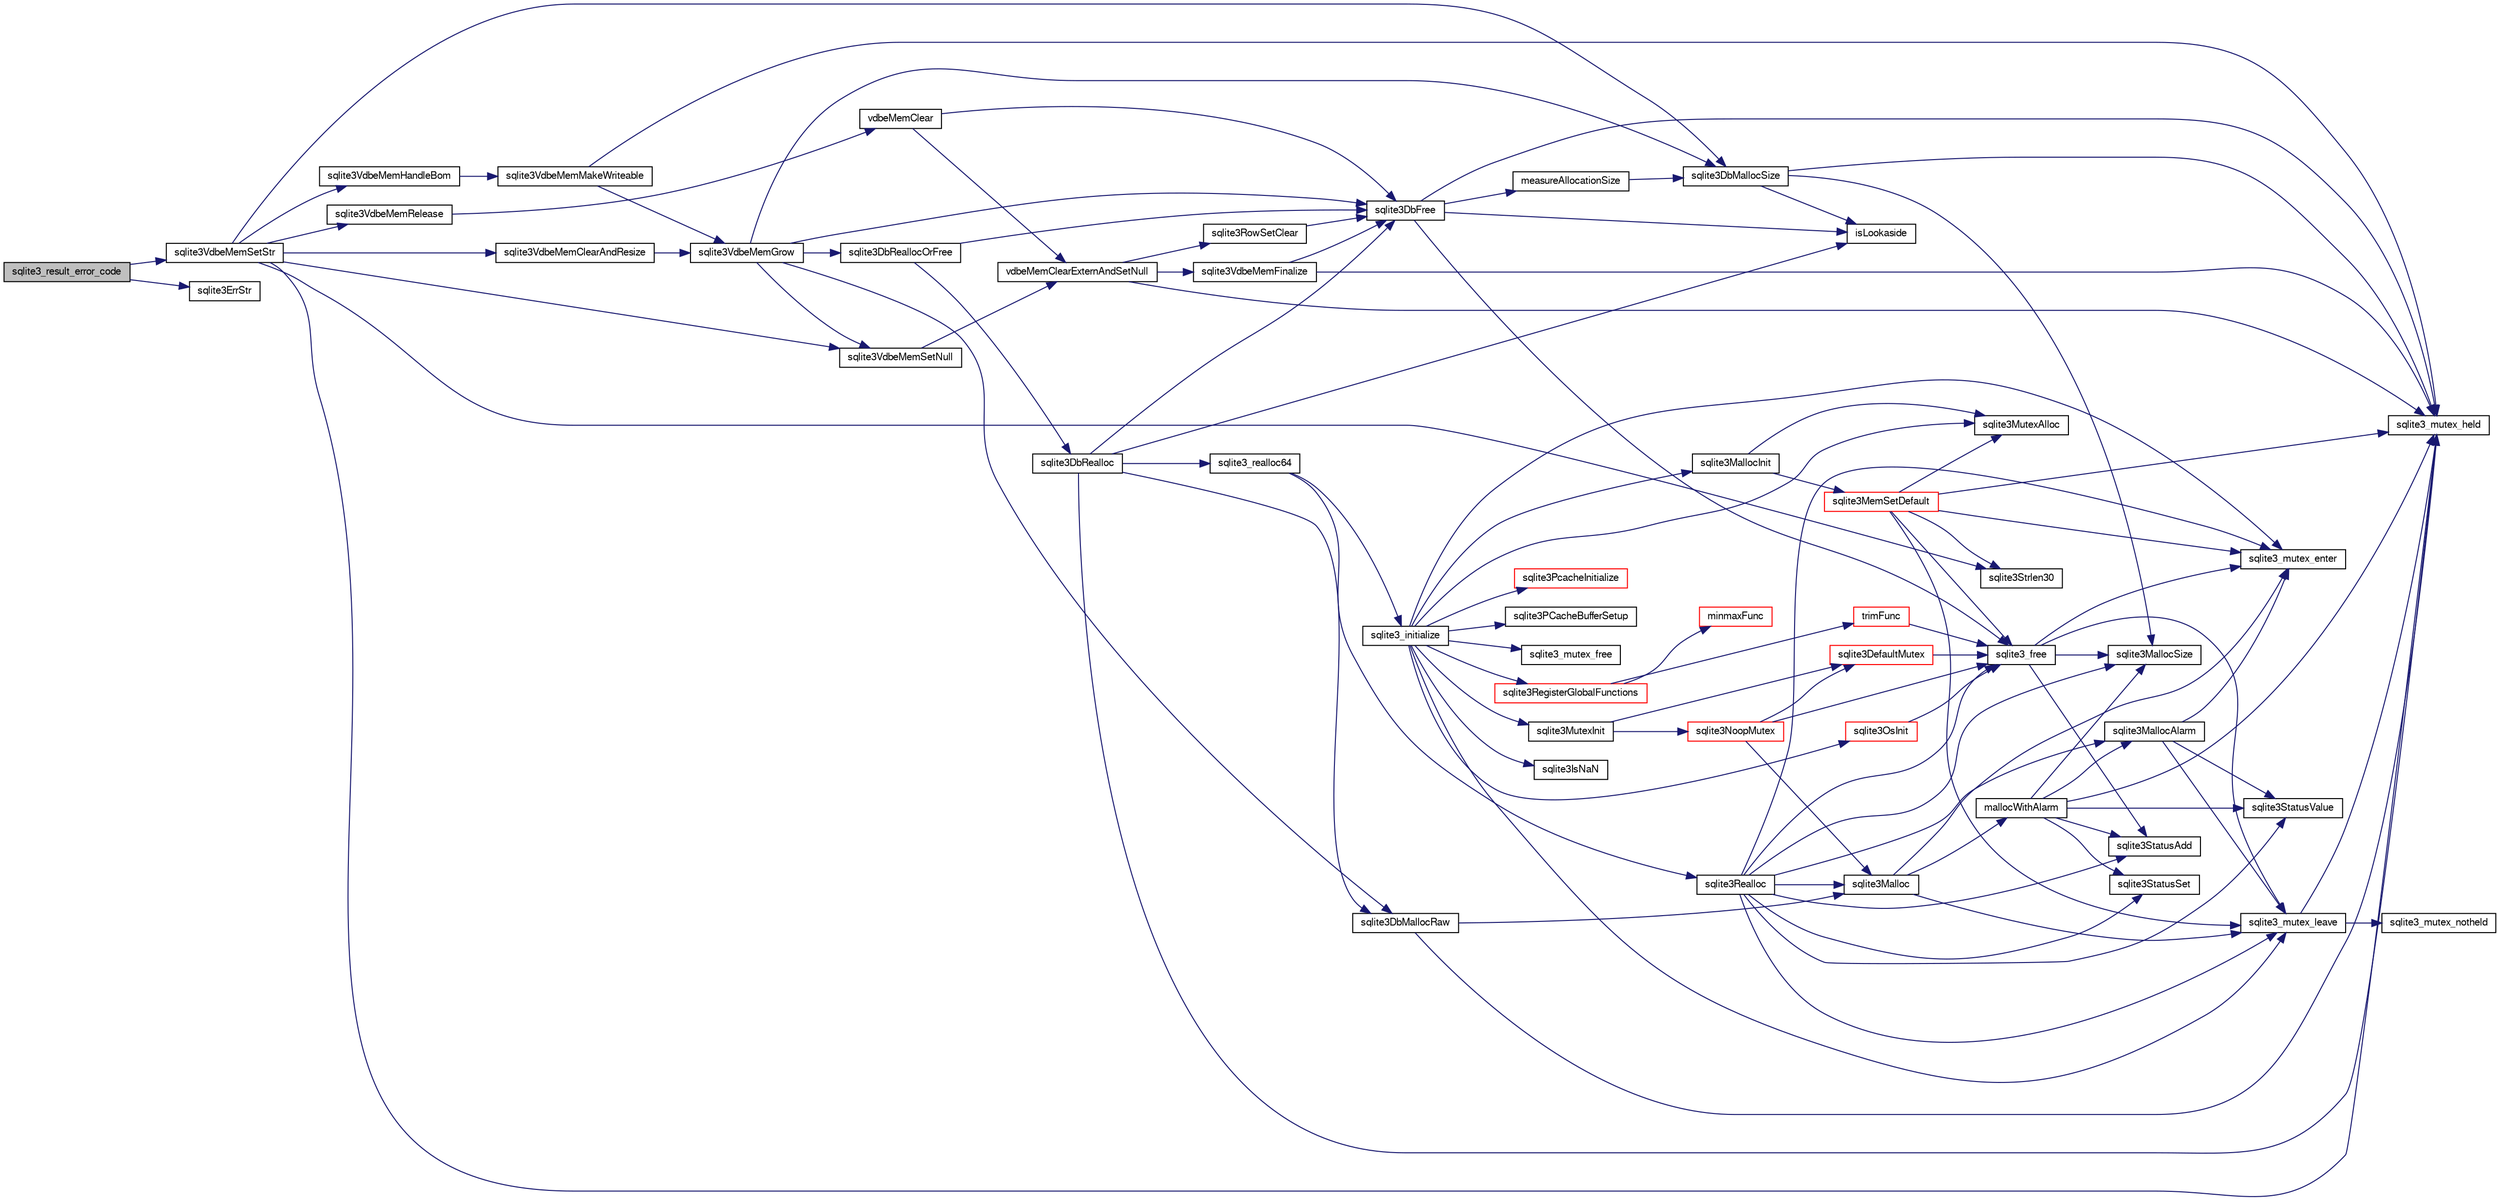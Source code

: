 digraph "sqlite3_result_error_code"
{
  edge [fontname="FreeSans",fontsize="10",labelfontname="FreeSans",labelfontsize="10"];
  node [fontname="FreeSans",fontsize="10",shape=record];
  rankdir="LR";
  Node69098 [label="sqlite3_result_error_code",height=0.2,width=0.4,color="black", fillcolor="grey75", style="filled", fontcolor="black"];
  Node69098 -> Node69099 [color="midnightblue",fontsize="10",style="solid",fontname="FreeSans"];
  Node69099 [label="sqlite3VdbeMemSetStr",height=0.2,width=0.4,color="black", fillcolor="white", style="filled",URL="$sqlite3_8c.html#a9697bec7c3b512483638ea3646191d7d"];
  Node69099 -> Node69100 [color="midnightblue",fontsize="10",style="solid",fontname="FreeSans"];
  Node69100 [label="sqlite3_mutex_held",height=0.2,width=0.4,color="black", fillcolor="white", style="filled",URL="$sqlite3_8c.html#acf77da68932b6bc163c5e68547ecc3e7"];
  Node69099 -> Node69101 [color="midnightblue",fontsize="10",style="solid",fontname="FreeSans"];
  Node69101 [label="sqlite3VdbeMemSetNull",height=0.2,width=0.4,color="black", fillcolor="white", style="filled",URL="$sqlite3_8c.html#ae01092c23aebaf8a3ebdf3954609b410"];
  Node69101 -> Node69102 [color="midnightblue",fontsize="10",style="solid",fontname="FreeSans"];
  Node69102 [label="vdbeMemClearExternAndSetNull",height=0.2,width=0.4,color="black", fillcolor="white", style="filled",URL="$sqlite3_8c.html#a29c41a360fb0e86b817777daf061230c"];
  Node69102 -> Node69100 [color="midnightblue",fontsize="10",style="solid",fontname="FreeSans"];
  Node69102 -> Node69103 [color="midnightblue",fontsize="10",style="solid",fontname="FreeSans"];
  Node69103 [label="sqlite3VdbeMemFinalize",height=0.2,width=0.4,color="black", fillcolor="white", style="filled",URL="$sqlite3_8c.html#a2568220f48ddef81b1c43e401042d9d2"];
  Node69103 -> Node69100 [color="midnightblue",fontsize="10",style="solid",fontname="FreeSans"];
  Node69103 -> Node69104 [color="midnightblue",fontsize="10",style="solid",fontname="FreeSans"];
  Node69104 [label="sqlite3DbFree",height=0.2,width=0.4,color="black", fillcolor="white", style="filled",URL="$sqlite3_8c.html#ac70ab821a6607b4a1b909582dc37a069"];
  Node69104 -> Node69100 [color="midnightblue",fontsize="10",style="solid",fontname="FreeSans"];
  Node69104 -> Node69105 [color="midnightblue",fontsize="10",style="solid",fontname="FreeSans"];
  Node69105 [label="measureAllocationSize",height=0.2,width=0.4,color="black", fillcolor="white", style="filled",URL="$sqlite3_8c.html#a45731e644a22fdb756e2b6337224217a"];
  Node69105 -> Node69106 [color="midnightblue",fontsize="10",style="solid",fontname="FreeSans"];
  Node69106 [label="sqlite3DbMallocSize",height=0.2,width=0.4,color="black", fillcolor="white", style="filled",URL="$sqlite3_8c.html#aa397e5a8a03495203a0767abf0a71f86"];
  Node69106 -> Node69107 [color="midnightblue",fontsize="10",style="solid",fontname="FreeSans"];
  Node69107 [label="sqlite3MallocSize",height=0.2,width=0.4,color="black", fillcolor="white", style="filled",URL="$sqlite3_8c.html#acf5d2a5f35270bafb050bd2def576955"];
  Node69106 -> Node69100 [color="midnightblue",fontsize="10",style="solid",fontname="FreeSans"];
  Node69106 -> Node69108 [color="midnightblue",fontsize="10",style="solid",fontname="FreeSans"];
  Node69108 [label="isLookaside",height=0.2,width=0.4,color="black", fillcolor="white", style="filled",URL="$sqlite3_8c.html#a770fa05ff9717b75e16f4d968a77b897"];
  Node69104 -> Node69108 [color="midnightblue",fontsize="10",style="solid",fontname="FreeSans"];
  Node69104 -> Node69109 [color="midnightblue",fontsize="10",style="solid",fontname="FreeSans"];
  Node69109 [label="sqlite3_free",height=0.2,width=0.4,color="black", fillcolor="white", style="filled",URL="$sqlite3_8c.html#a6552349e36a8a691af5487999ab09519"];
  Node69109 -> Node69110 [color="midnightblue",fontsize="10",style="solid",fontname="FreeSans"];
  Node69110 [label="sqlite3_mutex_enter",height=0.2,width=0.4,color="black", fillcolor="white", style="filled",URL="$sqlite3_8c.html#a1c12cde690bd89f104de5cbad12a6bf5"];
  Node69109 -> Node69111 [color="midnightblue",fontsize="10",style="solid",fontname="FreeSans"];
  Node69111 [label="sqlite3StatusAdd",height=0.2,width=0.4,color="black", fillcolor="white", style="filled",URL="$sqlite3_8c.html#afa029f93586aeab4cc85360905dae9cd"];
  Node69109 -> Node69107 [color="midnightblue",fontsize="10",style="solid",fontname="FreeSans"];
  Node69109 -> Node69112 [color="midnightblue",fontsize="10",style="solid",fontname="FreeSans"];
  Node69112 [label="sqlite3_mutex_leave",height=0.2,width=0.4,color="black", fillcolor="white", style="filled",URL="$sqlite3_8c.html#a5838d235601dbd3c1fa993555c6bcc93"];
  Node69112 -> Node69100 [color="midnightblue",fontsize="10",style="solid",fontname="FreeSans"];
  Node69112 -> Node69113 [color="midnightblue",fontsize="10",style="solid",fontname="FreeSans"];
  Node69113 [label="sqlite3_mutex_notheld",height=0.2,width=0.4,color="black", fillcolor="white", style="filled",URL="$sqlite3_8c.html#a83967c837c1c000d3b5adcfaa688f5dc"];
  Node69102 -> Node69114 [color="midnightblue",fontsize="10",style="solid",fontname="FreeSans"];
  Node69114 [label="sqlite3RowSetClear",height=0.2,width=0.4,color="black", fillcolor="white", style="filled",URL="$sqlite3_8c.html#ae153de0cd969511a607e26deeca80342"];
  Node69114 -> Node69104 [color="midnightblue",fontsize="10",style="solid",fontname="FreeSans"];
  Node69099 -> Node69115 [color="midnightblue",fontsize="10",style="solid",fontname="FreeSans"];
  Node69115 [label="sqlite3Strlen30",height=0.2,width=0.4,color="black", fillcolor="white", style="filled",URL="$sqlite3_8c.html#a3dcd80ba41f1a308193dee74857b62a7"];
  Node69099 -> Node69116 [color="midnightblue",fontsize="10",style="solid",fontname="FreeSans"];
  Node69116 [label="sqlite3VdbeMemClearAndResize",height=0.2,width=0.4,color="black", fillcolor="white", style="filled",URL="$sqlite3_8c.html#add082be4aa46084ecdf023cfac898231"];
  Node69116 -> Node69117 [color="midnightblue",fontsize="10",style="solid",fontname="FreeSans"];
  Node69117 [label="sqlite3VdbeMemGrow",height=0.2,width=0.4,color="black", fillcolor="white", style="filled",URL="$sqlite3_8c.html#aba753c9690ae0ba31b5100945cf29447"];
  Node69117 -> Node69106 [color="midnightblue",fontsize="10",style="solid",fontname="FreeSans"];
  Node69117 -> Node69118 [color="midnightblue",fontsize="10",style="solid",fontname="FreeSans"];
  Node69118 [label="sqlite3DbReallocOrFree",height=0.2,width=0.4,color="black", fillcolor="white", style="filled",URL="$sqlite3_8c.html#a532a9fd62eeb46b61885a0fff075231c"];
  Node69118 -> Node69119 [color="midnightblue",fontsize="10",style="solid",fontname="FreeSans"];
  Node69119 [label="sqlite3DbRealloc",height=0.2,width=0.4,color="black", fillcolor="white", style="filled",URL="$sqlite3_8c.html#ae028f4902a9d29bcaf310ff289ee87dc"];
  Node69119 -> Node69100 [color="midnightblue",fontsize="10",style="solid",fontname="FreeSans"];
  Node69119 -> Node69120 [color="midnightblue",fontsize="10",style="solid",fontname="FreeSans"];
  Node69120 [label="sqlite3DbMallocRaw",height=0.2,width=0.4,color="black", fillcolor="white", style="filled",URL="$sqlite3_8c.html#abbe8be0cf7175e11ddc3e2218fad924e"];
  Node69120 -> Node69100 [color="midnightblue",fontsize="10",style="solid",fontname="FreeSans"];
  Node69120 -> Node69121 [color="midnightblue",fontsize="10",style="solid",fontname="FreeSans"];
  Node69121 [label="sqlite3Malloc",height=0.2,width=0.4,color="black", fillcolor="white", style="filled",URL="$sqlite3_8c.html#a361a2eaa846b1885f123abe46f5d8b2b"];
  Node69121 -> Node69110 [color="midnightblue",fontsize="10",style="solid",fontname="FreeSans"];
  Node69121 -> Node69122 [color="midnightblue",fontsize="10",style="solid",fontname="FreeSans"];
  Node69122 [label="mallocWithAlarm",height=0.2,width=0.4,color="black", fillcolor="white", style="filled",URL="$sqlite3_8c.html#ab070d5cf8e48ec8a6a43cf025d48598b"];
  Node69122 -> Node69100 [color="midnightblue",fontsize="10",style="solid",fontname="FreeSans"];
  Node69122 -> Node69123 [color="midnightblue",fontsize="10",style="solid",fontname="FreeSans"];
  Node69123 [label="sqlite3StatusSet",height=0.2,width=0.4,color="black", fillcolor="white", style="filled",URL="$sqlite3_8c.html#afec7586c01fcb5ea17dc9d7725a589d9"];
  Node69122 -> Node69124 [color="midnightblue",fontsize="10",style="solid",fontname="FreeSans"];
  Node69124 [label="sqlite3StatusValue",height=0.2,width=0.4,color="black", fillcolor="white", style="filled",URL="$sqlite3_8c.html#a30b8ac296c6e200c1fa57708d52c6ef6"];
  Node69122 -> Node69125 [color="midnightblue",fontsize="10",style="solid",fontname="FreeSans"];
  Node69125 [label="sqlite3MallocAlarm",height=0.2,width=0.4,color="black", fillcolor="white", style="filled",URL="$sqlite3_8c.html#ada66988e8471d1198f3219c062377508"];
  Node69125 -> Node69124 [color="midnightblue",fontsize="10",style="solid",fontname="FreeSans"];
  Node69125 -> Node69112 [color="midnightblue",fontsize="10",style="solid",fontname="FreeSans"];
  Node69125 -> Node69110 [color="midnightblue",fontsize="10",style="solid",fontname="FreeSans"];
  Node69122 -> Node69107 [color="midnightblue",fontsize="10",style="solid",fontname="FreeSans"];
  Node69122 -> Node69111 [color="midnightblue",fontsize="10",style="solid",fontname="FreeSans"];
  Node69121 -> Node69112 [color="midnightblue",fontsize="10",style="solid",fontname="FreeSans"];
  Node69119 -> Node69108 [color="midnightblue",fontsize="10",style="solid",fontname="FreeSans"];
  Node69119 -> Node69104 [color="midnightblue",fontsize="10",style="solid",fontname="FreeSans"];
  Node69119 -> Node69126 [color="midnightblue",fontsize="10",style="solid",fontname="FreeSans"];
  Node69126 [label="sqlite3_realloc64",height=0.2,width=0.4,color="black", fillcolor="white", style="filled",URL="$sqlite3_8c.html#a3765a714077ee547e811034236dc9ecd"];
  Node69126 -> Node69127 [color="midnightblue",fontsize="10",style="solid",fontname="FreeSans"];
  Node69127 [label="sqlite3_initialize",height=0.2,width=0.4,color="black", fillcolor="white", style="filled",URL="$sqlite3_8c.html#ab0c0ee2d5d4cf8b28e9572296a8861df"];
  Node69127 -> Node69128 [color="midnightblue",fontsize="10",style="solid",fontname="FreeSans"];
  Node69128 [label="sqlite3MutexInit",height=0.2,width=0.4,color="black", fillcolor="white", style="filled",URL="$sqlite3_8c.html#a7906afcdd1cdb3d0007eb932398a1158"];
  Node69128 -> Node69129 [color="midnightblue",fontsize="10",style="solid",fontname="FreeSans"];
  Node69129 [label="sqlite3DefaultMutex",height=0.2,width=0.4,color="red", fillcolor="white", style="filled",URL="$sqlite3_8c.html#ac895a71e325f9b2f9b862f737c17aca8"];
  Node69129 -> Node69109 [color="midnightblue",fontsize="10",style="solid",fontname="FreeSans"];
  Node69128 -> Node69138 [color="midnightblue",fontsize="10",style="solid",fontname="FreeSans"];
  Node69138 [label="sqlite3NoopMutex",height=0.2,width=0.4,color="red", fillcolor="white", style="filled",URL="$sqlite3_8c.html#a09742cde9ef371d94f8201d2cdb543e4"];
  Node69138 -> Node69121 [color="midnightblue",fontsize="10",style="solid",fontname="FreeSans"];
  Node69138 -> Node69109 [color="midnightblue",fontsize="10",style="solid",fontname="FreeSans"];
  Node69138 -> Node69129 [color="midnightblue",fontsize="10",style="solid",fontname="FreeSans"];
  Node69127 -> Node69146 [color="midnightblue",fontsize="10",style="solid",fontname="FreeSans"];
  Node69146 [label="sqlite3MutexAlloc",height=0.2,width=0.4,color="black", fillcolor="white", style="filled",URL="$sqlite3_8c.html#a0e3f432ee581f6876b590e7ad7e84e19"];
  Node69127 -> Node69110 [color="midnightblue",fontsize="10",style="solid",fontname="FreeSans"];
  Node69127 -> Node69147 [color="midnightblue",fontsize="10",style="solid",fontname="FreeSans"];
  Node69147 [label="sqlite3MallocInit",height=0.2,width=0.4,color="black", fillcolor="white", style="filled",URL="$sqlite3_8c.html#a9e06f9e7cad0d83ce80ab493c9533552"];
  Node69147 -> Node69148 [color="midnightblue",fontsize="10",style="solid",fontname="FreeSans"];
  Node69148 [label="sqlite3MemSetDefault",height=0.2,width=0.4,color="red", fillcolor="white", style="filled",URL="$sqlite3_8c.html#a162fbfd727e92c5f8f72625b5ff62549"];
  Node69148 -> Node69146 [color="midnightblue",fontsize="10",style="solid",fontname="FreeSans"];
  Node69148 -> Node69110 [color="midnightblue",fontsize="10",style="solid",fontname="FreeSans"];
  Node69148 -> Node69112 [color="midnightblue",fontsize="10",style="solid",fontname="FreeSans"];
  Node69148 -> Node69115 [color="midnightblue",fontsize="10",style="solid",fontname="FreeSans"];
  Node69148 -> Node69100 [color="midnightblue",fontsize="10",style="solid",fontname="FreeSans"];
  Node69148 -> Node69109 [color="midnightblue",fontsize="10",style="solid",fontname="FreeSans"];
  Node69147 -> Node69146 [color="midnightblue",fontsize="10",style="solid",fontname="FreeSans"];
  Node69127 -> Node69112 [color="midnightblue",fontsize="10",style="solid",fontname="FreeSans"];
  Node69127 -> Node69227 [color="midnightblue",fontsize="10",style="solid",fontname="FreeSans"];
  Node69227 [label="sqlite3RegisterGlobalFunctions",height=0.2,width=0.4,color="red", fillcolor="white", style="filled",URL="$sqlite3_8c.html#a9f75bd111010f29e1b8d74344473c4ec"];
  Node69227 -> Node69228 [color="midnightblue",fontsize="10",style="solid",fontname="FreeSans"];
  Node69228 [label="trimFunc",height=0.2,width=0.4,color="red", fillcolor="white", style="filled",URL="$sqlite3_8c.html#afad56dbe7f08139a630156e644b14704"];
  Node69228 -> Node69109 [color="midnightblue",fontsize="10",style="solid",fontname="FreeSans"];
  Node69227 -> Node69239 [color="midnightblue",fontsize="10",style="solid",fontname="FreeSans"];
  Node69239 [label="minmaxFunc",height=0.2,width=0.4,color="red", fillcolor="white", style="filled",URL="$sqlite3_8c.html#a4d00f48b948fd73cb70bcfd1efc0bfb0"];
  Node69127 -> Node69373 [color="midnightblue",fontsize="10",style="solid",fontname="FreeSans"];
  Node69373 [label="sqlite3PcacheInitialize",height=0.2,width=0.4,color="red", fillcolor="white", style="filled",URL="$sqlite3_8c.html#a2902c61ddc88bea002c4d69fe4052b1f"];
  Node69127 -> Node69374 [color="midnightblue",fontsize="10",style="solid",fontname="FreeSans"];
  Node69374 [label="sqlite3OsInit",height=0.2,width=0.4,color="red", fillcolor="white", style="filled",URL="$sqlite3_8c.html#afeaa886fe1ca086a30fd278b1d069762"];
  Node69374 -> Node69109 [color="midnightblue",fontsize="10",style="solid",fontname="FreeSans"];
  Node69127 -> Node69378 [color="midnightblue",fontsize="10",style="solid",fontname="FreeSans"];
  Node69378 [label="sqlite3PCacheBufferSetup",height=0.2,width=0.4,color="black", fillcolor="white", style="filled",URL="$sqlite3_8c.html#ad18a1eebefdfbc4254f473f7b0101937"];
  Node69127 -> Node69379 [color="midnightblue",fontsize="10",style="solid",fontname="FreeSans"];
  Node69379 [label="sqlite3_mutex_free",height=0.2,width=0.4,color="black", fillcolor="white", style="filled",URL="$sqlite3_8c.html#a2db2e72e08f6873afa9c61b0ec726fec"];
  Node69127 -> Node69171 [color="midnightblue",fontsize="10",style="solid",fontname="FreeSans"];
  Node69171 [label="sqlite3IsNaN",height=0.2,width=0.4,color="black", fillcolor="white", style="filled",URL="$sqlite3_8c.html#aed4d78203877c3486765ccbc7feebb50"];
  Node69126 -> Node69160 [color="midnightblue",fontsize="10",style="solid",fontname="FreeSans"];
  Node69160 [label="sqlite3Realloc",height=0.2,width=0.4,color="black", fillcolor="white", style="filled",URL="$sqlite3_8c.html#ad53aefdfc088f622e23ffe838201fe22"];
  Node69160 -> Node69121 [color="midnightblue",fontsize="10",style="solid",fontname="FreeSans"];
  Node69160 -> Node69109 [color="midnightblue",fontsize="10",style="solid",fontname="FreeSans"];
  Node69160 -> Node69107 [color="midnightblue",fontsize="10",style="solid",fontname="FreeSans"];
  Node69160 -> Node69110 [color="midnightblue",fontsize="10",style="solid",fontname="FreeSans"];
  Node69160 -> Node69123 [color="midnightblue",fontsize="10",style="solid",fontname="FreeSans"];
  Node69160 -> Node69124 [color="midnightblue",fontsize="10",style="solid",fontname="FreeSans"];
  Node69160 -> Node69125 [color="midnightblue",fontsize="10",style="solid",fontname="FreeSans"];
  Node69160 -> Node69111 [color="midnightblue",fontsize="10",style="solid",fontname="FreeSans"];
  Node69160 -> Node69112 [color="midnightblue",fontsize="10",style="solid",fontname="FreeSans"];
  Node69118 -> Node69104 [color="midnightblue",fontsize="10",style="solid",fontname="FreeSans"];
  Node69117 -> Node69104 [color="midnightblue",fontsize="10",style="solid",fontname="FreeSans"];
  Node69117 -> Node69120 [color="midnightblue",fontsize="10",style="solid",fontname="FreeSans"];
  Node69117 -> Node69101 [color="midnightblue",fontsize="10",style="solid",fontname="FreeSans"];
  Node69099 -> Node69181 [color="midnightblue",fontsize="10",style="solid",fontname="FreeSans"];
  Node69181 [label="sqlite3VdbeMemRelease",height=0.2,width=0.4,color="black", fillcolor="white", style="filled",URL="$sqlite3_8c.html#a90606361dbeba88159fd6ff03fcc10cc"];
  Node69181 -> Node69182 [color="midnightblue",fontsize="10",style="solid",fontname="FreeSans"];
  Node69182 [label="vdbeMemClear",height=0.2,width=0.4,color="black", fillcolor="white", style="filled",URL="$sqlite3_8c.html#a489eef6e55ad0dadf67578726b935d12"];
  Node69182 -> Node69102 [color="midnightblue",fontsize="10",style="solid",fontname="FreeSans"];
  Node69182 -> Node69104 [color="midnightblue",fontsize="10",style="solid",fontname="FreeSans"];
  Node69099 -> Node69106 [color="midnightblue",fontsize="10",style="solid",fontname="FreeSans"];
  Node69099 -> Node69380 [color="midnightblue",fontsize="10",style="solid",fontname="FreeSans"];
  Node69380 [label="sqlite3VdbeMemHandleBom",height=0.2,width=0.4,color="black", fillcolor="white", style="filled",URL="$sqlite3_8c.html#a8ac47607e6893715d335a0f6f4b58e3e"];
  Node69380 -> Node69180 [color="midnightblue",fontsize="10",style="solid",fontname="FreeSans"];
  Node69180 [label="sqlite3VdbeMemMakeWriteable",height=0.2,width=0.4,color="black", fillcolor="white", style="filled",URL="$sqlite3_8c.html#afabdd8032205a36c69ad191c6bbb6a34"];
  Node69180 -> Node69100 [color="midnightblue",fontsize="10",style="solid",fontname="FreeSans"];
  Node69180 -> Node69117 [color="midnightblue",fontsize="10",style="solid",fontname="FreeSans"];
  Node69098 -> Node69381 [color="midnightblue",fontsize="10",style="solid",fontname="FreeSans"];
  Node69381 [label="sqlite3ErrStr",height=0.2,width=0.4,color="black", fillcolor="white", style="filled",URL="$sqlite3_8c.html#ab289afae24fa83e42f3d78b3b7e91793"];
}
